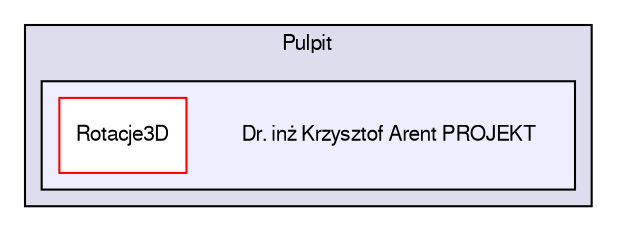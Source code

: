 digraph "/home/marek/Pulpit/Dr. inż Krzysztof Arent PROJEKT " {
  compound=true
  node [ fontsize="10", fontname="FreeSans"];
  edge [ labelfontsize="10", labelfontname="FreeSans"];
  subgraph clusterdir_77b50abcf4a26f9896ca79cd271b7b9b {
    graph [ bgcolor="#ddddee", pencolor="black", label="Pulpit" fontname="FreeSans", fontsize="10", URL="dir_77b50abcf4a26f9896ca79cd271b7b9b.html"]
  subgraph clusterdir_62add219b7094ef6b0f28a1a48b748dc {
    graph [ bgcolor="#eeeeff", pencolor="black", label="" URL="dir_62add219b7094ef6b0f28a1a48b748dc.html"];
    dir_62add219b7094ef6b0f28a1a48b748dc [shape=plaintext label="Dr. inż Krzysztof Arent PROJEKT "];
    dir_d94315eced12a55e521c42ff8a0c9eba [shape=box label="Rotacje3D" color="red" fillcolor="white" style="filled" URL="dir_d94315eced12a55e521c42ff8a0c9eba.html"];
  }
  }
}
